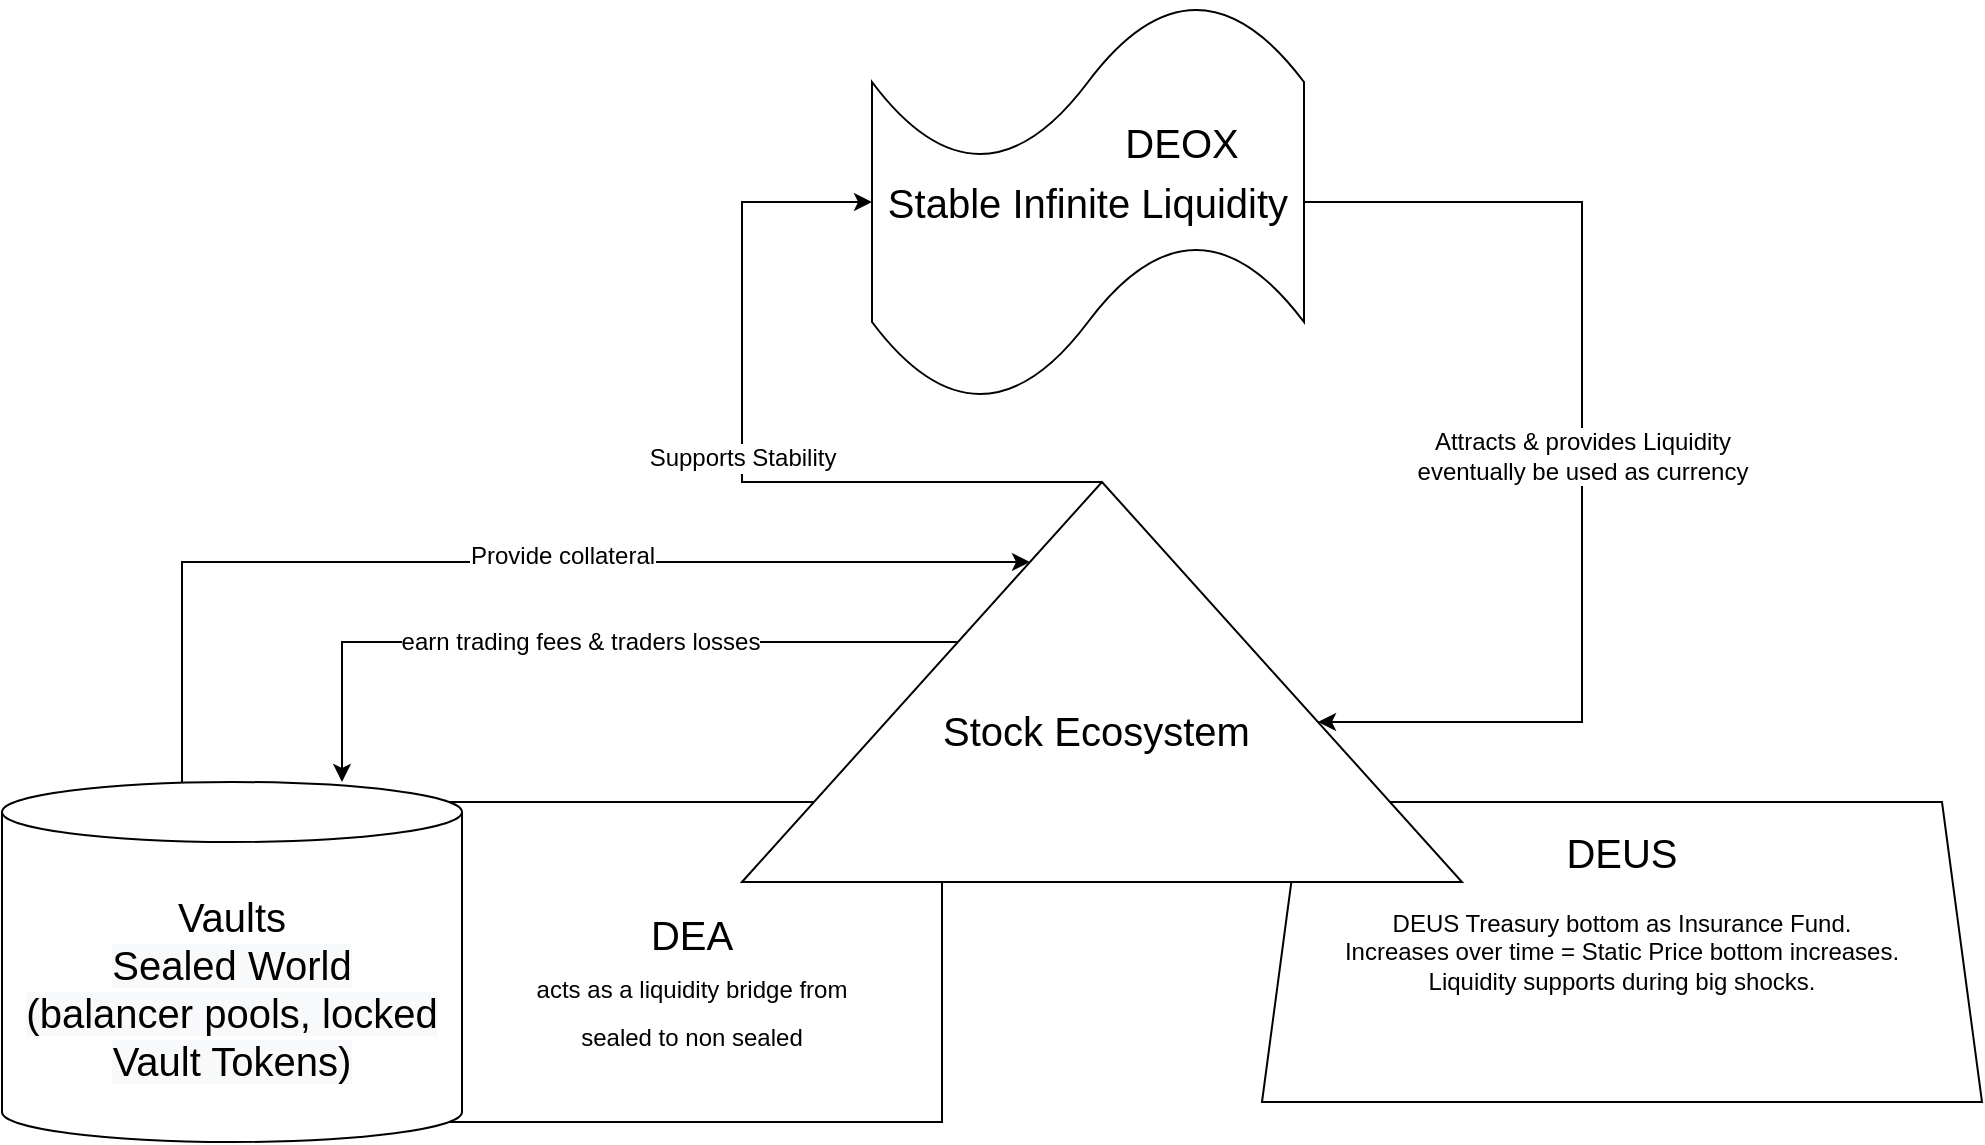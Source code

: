 <mxfile version="14.1.4" type="github">
  <diagram id="YZLy9WDs16xiBAJczIbt" name="Page-1">
    <mxGraphModel dx="4348" dy="831" grid="1" gridSize="10" guides="1" tooltips="1" connect="1" arrows="1" fold="1" page="1" pageScale="1" pageWidth="827" pageHeight="1169" math="0" shadow="0">
      <root>
        <mxCell id="0" />
        <mxCell id="1" parent="0" />
        <mxCell id="zRDqNAvNbwnAnqOmAzcQ-21" value="Supports Stability" style="edgeStyle=orthogonalEdgeStyle;rounded=0;orthogonalLoop=1;jettySize=auto;html=1;fontSize=12;exitX=1;exitY=0.5;exitDx=0;exitDy=0;" edge="1" parent="1" source="zRDqNAvNbwnAnqOmAzcQ-5" target="zRDqNAvNbwnAnqOmAzcQ-8">
          <mxGeometry relative="1" as="geometry">
            <Array as="points">
              <mxPoint x="240" y="240" />
              <mxPoint x="240" y="100" />
            </Array>
          </mxGeometry>
        </mxCell>
        <mxCell id="zRDqNAvNbwnAnqOmAzcQ-22" value="Attracts &amp;amp; provides Liquidity &lt;br&gt;eventually be used as currency" style="edgeStyle=orthogonalEdgeStyle;rounded=0;orthogonalLoop=1;jettySize=auto;html=1;fontSize=12;exitX=1;exitY=0.5;exitDx=0;exitDy=0;exitPerimeter=0;" edge="1" parent="1" source="zRDqNAvNbwnAnqOmAzcQ-8" target="zRDqNAvNbwnAnqOmAzcQ-5">
          <mxGeometry relative="1" as="geometry">
            <mxPoint x="580" y="110" as="sourcePoint" />
            <Array as="points">
              <mxPoint x="660" y="100" />
              <mxPoint x="660" y="360" />
            </Array>
          </mxGeometry>
        </mxCell>
        <mxCell id="zRDqNAvNbwnAnqOmAzcQ-8" value="Stable Infinite Liquidity" style="shape=tape;whiteSpace=wrap;html=1;fontSize=20;" vertex="1" parent="1">
          <mxGeometry x="305" width="216" height="200" as="geometry" />
        </mxCell>
        <mxCell id="zRDqNAvNbwnAnqOmAzcQ-10" style="edgeStyle=orthogonalEdgeStyle;rounded=0;orthogonalLoop=1;jettySize=auto;html=1;fontSize=20;" edge="1" parent="1" source="zRDqNAvNbwnAnqOmAzcQ-9" target="zRDqNAvNbwnAnqOmAzcQ-5">
          <mxGeometry relative="1" as="geometry">
            <Array as="points">
              <mxPoint x="-40" y="280" />
            </Array>
          </mxGeometry>
        </mxCell>
        <mxCell id="zRDqNAvNbwnAnqOmAzcQ-18" value="Provide collateral" style="edgeLabel;html=1;align=center;verticalAlign=middle;resizable=0;points=[];fontSize=12;" vertex="1" connectable="0" parent="zRDqNAvNbwnAnqOmAzcQ-10">
          <mxGeometry x="0.121" y="3" relative="1" as="geometry">
            <mxPoint as="offset" />
          </mxGeometry>
        </mxCell>
        <mxCell id="zRDqNAvNbwnAnqOmAzcQ-14" value="" style="rounded=0;whiteSpace=wrap;html=1;fontSize=20;" vertex="1" parent="1">
          <mxGeometry x="60" y="400" width="280" height="160" as="geometry" />
        </mxCell>
        <mxCell id="zRDqNAvNbwnAnqOmAzcQ-15" value="DEA&lt;br&gt;&lt;font style=&quot;font-size: 12px&quot;&gt;acts as a liquidity bridge from sealed to non sealed&lt;/font&gt;" style="text;html=1;strokeColor=none;fillColor=none;align=center;verticalAlign=middle;whiteSpace=wrap;rounded=0;fontSize=20;" vertex="1" parent="1">
          <mxGeometry x="130" y="480" width="170" height="20" as="geometry" />
        </mxCell>
        <mxCell id="zRDqNAvNbwnAnqOmAzcQ-19" value="DEUS Treasury bottom as Insurance Fund.&lt;br&gt;Increases over time = Static Price bottom increases.&lt;br&gt;Liquidity supports during big shocks." style="shape=trapezoid;perimeter=trapezoidPerimeter;whiteSpace=wrap;html=1;fixedSize=1;fontSize=12;" vertex="1" parent="1">
          <mxGeometry x="500" y="400" width="360" height="150" as="geometry" />
        </mxCell>
        <mxCell id="zRDqNAvNbwnAnqOmAzcQ-28" value="DEUS" style="text;html=1;strokeColor=none;fillColor=none;align=center;verticalAlign=middle;whiteSpace=wrap;rounded=0;fontSize=20;" vertex="1" parent="1">
          <mxGeometry x="520" y="415" width="320" height="20" as="geometry" />
        </mxCell>
        <mxCell id="zRDqNAvNbwnAnqOmAzcQ-9" value="Vaults&lt;br&gt;&lt;span style=&quot;color: rgb(0 , 0 , 0) ; font-family: &amp;#34;helvetica&amp;#34; ; font-size: 20px ; font-style: normal ; font-weight: 400 ; letter-spacing: normal ; text-align: center ; text-indent: 0px ; text-transform: none ; word-spacing: 0px ; background-color: rgb(248 , 249 , 250) ; display: inline ; float: none&quot;&gt;Sealed World&lt;/span&gt;&lt;br style=&quot;color: rgb(0 , 0 , 0) ; font-family: &amp;#34;helvetica&amp;#34; ; font-size: 20px ; font-style: normal ; font-weight: 400 ; letter-spacing: normal ; text-align: center ; text-indent: 0px ; text-transform: none ; word-spacing: 0px ; background-color: rgb(248 , 249 , 250)&quot;&gt;&lt;span style=&quot;color: rgb(0 , 0 , 0) ; font-family: &amp;#34;helvetica&amp;#34; ; font-size: 20px ; font-style: normal ; font-weight: 400 ; letter-spacing: normal ; text-align: center ; text-indent: 0px ; text-transform: none ; word-spacing: 0px ; background-color: rgb(248 , 249 , 250) ; display: inline ; float: none&quot;&gt;(balancer pools, locked Vault Tokens)&lt;/span&gt;" style="shape=cylinder3;whiteSpace=wrap;html=1;boundedLbl=1;backgroundOutline=1;size=15;fontSize=20;" vertex="1" parent="1">
          <mxGeometry x="-130" y="390" width="230" height="180" as="geometry" />
        </mxCell>
        <mxCell id="zRDqNAvNbwnAnqOmAzcQ-30" value="earn trading fees &amp;amp; traders losses" style="edgeStyle=orthogonalEdgeStyle;rounded=0;orthogonalLoop=1;jettySize=auto;html=1;fontSize=12;" edge="1" parent="1" source="zRDqNAvNbwnAnqOmAzcQ-5" target="zRDqNAvNbwnAnqOmAzcQ-9">
          <mxGeometry relative="1" as="geometry">
            <Array as="points">
              <mxPoint x="40" y="320" />
            </Array>
          </mxGeometry>
        </mxCell>
        <mxCell id="zRDqNAvNbwnAnqOmAzcQ-5" value="&lt;font style=&quot;font-size: 20px&quot;&gt;&lt;br&gt;&lt;br&gt;Stock Ecosystem&amp;nbsp;&lt;/font&gt;" style="triangle;whiteSpace=wrap;html=1;direction=north;" vertex="1" parent="1">
          <mxGeometry x="240" y="240" width="360" height="200" as="geometry" />
        </mxCell>
        <mxCell id="zRDqNAvNbwnAnqOmAzcQ-29" value="DEOX" style="text;html=1;strokeColor=none;fillColor=none;align=center;verticalAlign=middle;whiteSpace=wrap;rounded=0;fontSize=20;" vertex="1" parent="1">
          <mxGeometry x="400" y="60" width="120" height="20" as="geometry" />
        </mxCell>
      </root>
    </mxGraphModel>
  </diagram>
</mxfile>

